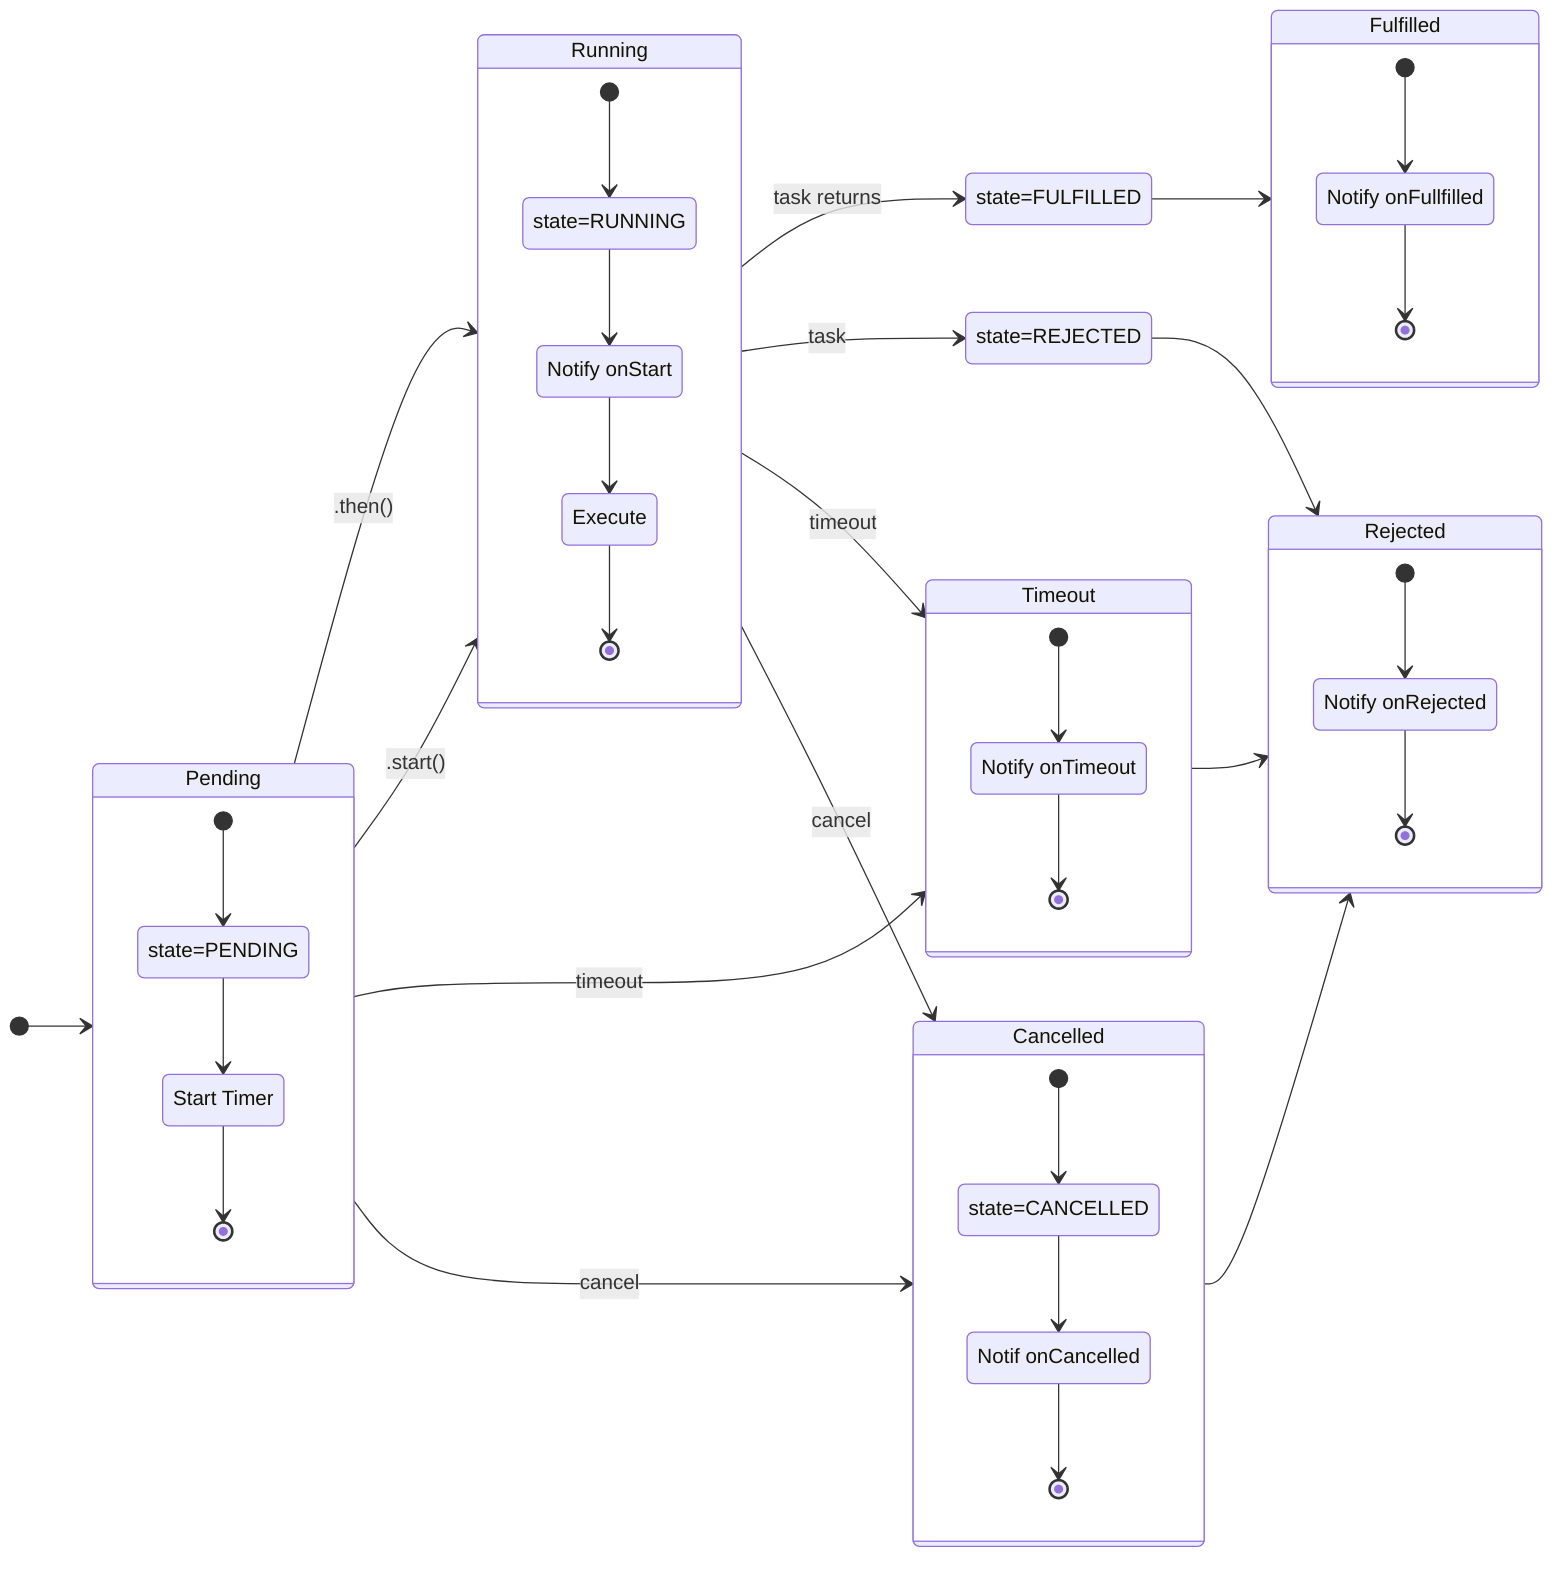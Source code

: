 stateDiagram-v2
    direction LR
    [*] --> Pending
    Pending --> Running : .then()
    Pending --> Running : .start()
    Running --> state=FULFILLED : task returns
    state=FULFILLED --> Fulfilled
    Running --> state=REJECTED : task
    state=REJECTED --> Rejected
    Running --> Timeout : timeout

    Pending --> Timeout : timeout
    Timeout --> Rejected
    Pending --> Cancelled : cancel
    Running --> Cancelled : cancel
    Cancelled --> Rejected

    state Pending {
      [*] --> state=PENDING
      state=PENDING --> Timer
      Timer --> [*]
      Timer : Start Timer
    }

     state Running {
      [*] --> state=RUNNING
      state=RUNNING --> NotifyStarted
      NotifyStarted --> Execute
      Execute --> [*]
      NotifyStarted : Notify onStart
    }

    state Fulfilled {
      [*] --> NotifyFulfilled
      NotifyFulfilled --> [*]
      NotifyFulfilled : Notify onFullfilled
    }

    state Rejected {
      [*] --> NotifyRejected
      NotifyRejected --> [*]
      NotifyRejected : Notify onRejected
    }

    state Timeout {
      [*] --> NotifyTimeout
      NotifyTimeout --> [*]
      NotifyTimeout : Notify onTimeout
    }

    state Cancelled {
      [*] --> state=CANCELLED
      state=CANCELLED --> NotifyCancelled
      NotifyCancelled --> [*]
      NotifyCancelled: Notif onCancelled
    }